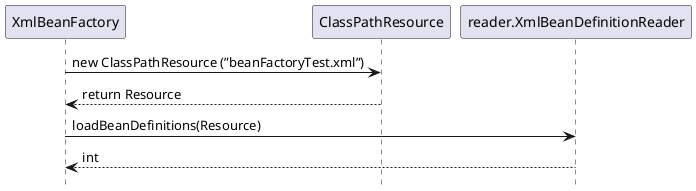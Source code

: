 @startuml
hide footbox

XmlBeanFactory -> ClassPathResource: new ClassPathResource (”beanFactoryTest.xml”)
ClassPathResource --> XmlBeanFactory: return Resource

XmlBeanFactory -> reader.XmlBeanDefinitionReader: loadBeanDefinitions(Resource)
reader.XmlBeanDefinitionReader --> XmlBeanFactory: int
@enduml